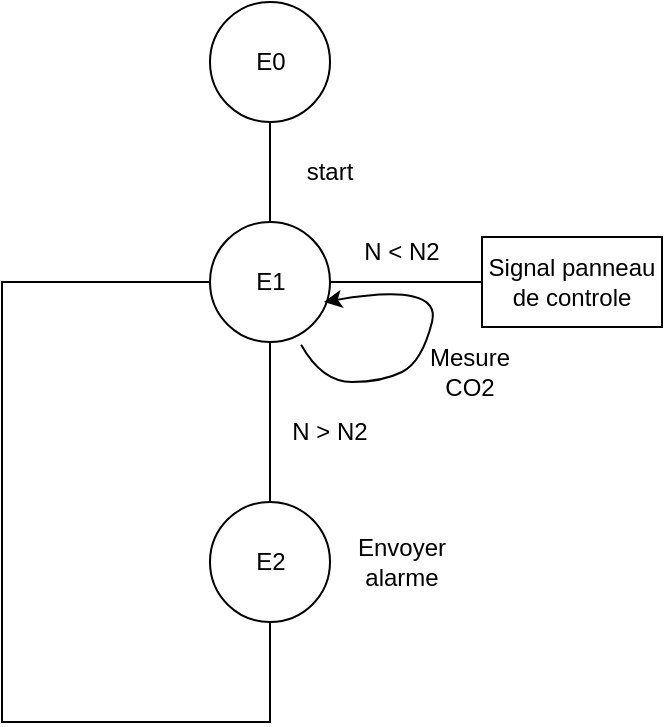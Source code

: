 <mxfile version="24.8.9">
  <diagram name="Page-1" id="ijglMOk0N4-1apNdVM1T">
    <mxGraphModel dx="2100" dy="1116" grid="1" gridSize="10" guides="1" tooltips="1" connect="1" arrows="1" fold="1" page="1" pageScale="1" pageWidth="827" pageHeight="1169" math="0" shadow="0">
      <root>
        <mxCell id="0" />
        <mxCell id="1" parent="0" />
        <mxCell id="dRbkGC8YhISf9HlQLKvz-1" value="E0" style="verticalLabelPosition=middle;verticalAlign=middle;html=1;shape=mxgraph.flowchart.on-page_reference;labelPosition=center;align=center;" vertex="1" parent="1">
          <mxGeometry x="314" y="100" width="60" height="60" as="geometry" />
        </mxCell>
        <mxCell id="dRbkGC8YhISf9HlQLKvz-2" value="" style="endArrow=none;html=1;rounded=0;entryX=0.5;entryY=1;entryDx=0;entryDy=0;entryPerimeter=0;exitX=0.5;exitY=0;exitDx=0;exitDy=0;exitPerimeter=0;" edge="1" parent="1" target="dRbkGC8YhISf9HlQLKvz-1">
          <mxGeometry width="50" height="50" relative="1" as="geometry">
            <mxPoint x="344" y="210" as="sourcePoint" />
            <mxPoint x="354" y="350" as="targetPoint" />
          </mxGeometry>
        </mxCell>
        <mxCell id="dRbkGC8YhISf9HlQLKvz-3" value="start" style="text;html=1;align=center;verticalAlign=middle;whiteSpace=wrap;rounded=0;" vertex="1" parent="1">
          <mxGeometry x="344" y="170" width="60" height="30" as="geometry" />
        </mxCell>
        <mxCell id="dRbkGC8YhISf9HlQLKvz-4" value="E1" style="verticalLabelPosition=middle;verticalAlign=middle;html=1;shape=mxgraph.flowchart.on-page_reference;labelPosition=center;align=center;" vertex="1" parent="1">
          <mxGeometry x="314" y="210" width="60" height="60" as="geometry" />
        </mxCell>
        <mxCell id="dRbkGC8YhISf9HlQLKvz-5" value="" style="endArrow=none;html=1;rounded=0;exitX=1;exitY=0.5;exitDx=0;exitDy=0;exitPerimeter=0;" edge="1" parent="1" source="dRbkGC8YhISf9HlQLKvz-4">
          <mxGeometry width="50" height="50" relative="1" as="geometry">
            <mxPoint x="430" y="180" as="sourcePoint" />
            <mxPoint x="450" y="240" as="targetPoint" />
          </mxGeometry>
        </mxCell>
        <mxCell id="dRbkGC8YhISf9HlQLKvz-6" value="Signal panneau de controle" style="rounded=0;whiteSpace=wrap;html=1;" vertex="1" parent="1">
          <mxGeometry x="450" y="217.5" width="90" height="45" as="geometry" />
        </mxCell>
        <mxCell id="dRbkGC8YhISf9HlQLKvz-7" value="N &amp;lt; N2" style="text;html=1;align=center;verticalAlign=middle;whiteSpace=wrap;rounded=0;" vertex="1" parent="1">
          <mxGeometry x="380" y="210" width="60" height="30" as="geometry" />
        </mxCell>
        <mxCell id="dRbkGC8YhISf9HlQLKvz-8" value="N &amp;gt; N2" style="text;html=1;align=center;verticalAlign=middle;whiteSpace=wrap;rounded=0;" vertex="1" parent="1">
          <mxGeometry x="344" y="300" width="60" height="30" as="geometry" />
        </mxCell>
        <mxCell id="dRbkGC8YhISf9HlQLKvz-9" value="" style="endArrow=none;html=1;rounded=0;entryX=0.5;entryY=1;entryDx=0;entryDy=0;entryPerimeter=0;" edge="1" parent="1" target="dRbkGC8YhISf9HlQLKvz-4">
          <mxGeometry width="50" height="50" relative="1" as="geometry">
            <mxPoint x="344" y="350" as="sourcePoint" />
            <mxPoint x="480" y="170" as="targetPoint" />
          </mxGeometry>
        </mxCell>
        <mxCell id="dRbkGC8YhISf9HlQLKvz-10" value="E2" style="verticalLabelPosition=middle;verticalAlign=middle;html=1;shape=mxgraph.flowchart.on-page_reference;labelPosition=center;align=center;" vertex="1" parent="1">
          <mxGeometry x="314" y="350" width="60" height="60" as="geometry" />
        </mxCell>
        <mxCell id="dRbkGC8YhISf9HlQLKvz-11" value="Envoyer alarme" style="text;html=1;align=center;verticalAlign=middle;whiteSpace=wrap;rounded=0;" vertex="1" parent="1">
          <mxGeometry x="380" y="365" width="60" height="30" as="geometry" />
        </mxCell>
        <mxCell id="dRbkGC8YhISf9HlQLKvz-12" value="" style="endArrow=none;html=1;rounded=0;entryX=0.5;entryY=1;entryDx=0;entryDy=0;entryPerimeter=0;exitX=0;exitY=0.5;exitDx=0;exitDy=0;exitPerimeter=0;" edge="1" parent="1" source="dRbkGC8YhISf9HlQLKvz-4" target="dRbkGC8YhISf9HlQLKvz-10">
          <mxGeometry width="50" height="50" relative="1" as="geometry">
            <mxPoint x="210" y="240" as="sourcePoint" />
            <mxPoint x="480" y="240" as="targetPoint" />
            <Array as="points">
              <mxPoint x="210" y="240" />
              <mxPoint x="210" y="460" />
              <mxPoint x="344" y="460" />
            </Array>
          </mxGeometry>
        </mxCell>
        <mxCell id="dRbkGC8YhISf9HlQLKvz-13" value="" style="curved=1;endArrow=classic;html=1;rounded=0;exitX=0.759;exitY=1.023;exitDx=0;exitDy=0;exitPerimeter=0;" edge="1" parent="1" source="dRbkGC8YhISf9HlQLKvz-4">
          <mxGeometry width="50" height="50" relative="1" as="geometry">
            <mxPoint x="430" y="290" as="sourcePoint" />
            <mxPoint x="371" y="250" as="targetPoint" />
            <Array as="points">
              <mxPoint x="370" y="290" />
              <mxPoint x="400" y="290" />
              <mxPoint x="420" y="280" />
              <mxPoint x="430" y="240" />
            </Array>
          </mxGeometry>
        </mxCell>
        <mxCell id="dRbkGC8YhISf9HlQLKvz-14" value="Mesure CO2" style="text;html=1;align=center;verticalAlign=middle;whiteSpace=wrap;rounded=0;" vertex="1" parent="1">
          <mxGeometry x="414" y="270" width="60" height="30" as="geometry" />
        </mxCell>
      </root>
    </mxGraphModel>
  </diagram>
</mxfile>
